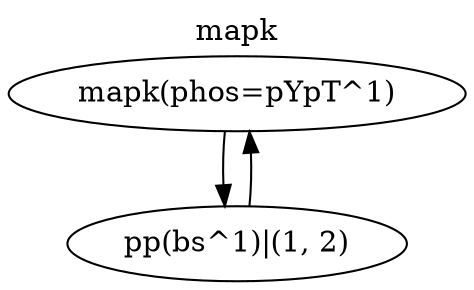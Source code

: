 digraph mapk {
        graph [label = "mapk", labelloc = t];
        "mapk(phos=pYpT^1)" -> "pp(bs^1)|(1, 2)";
        "pp(bs^1)|(1, 2)" -> "mapk(phos=pYpT^1)";
}
